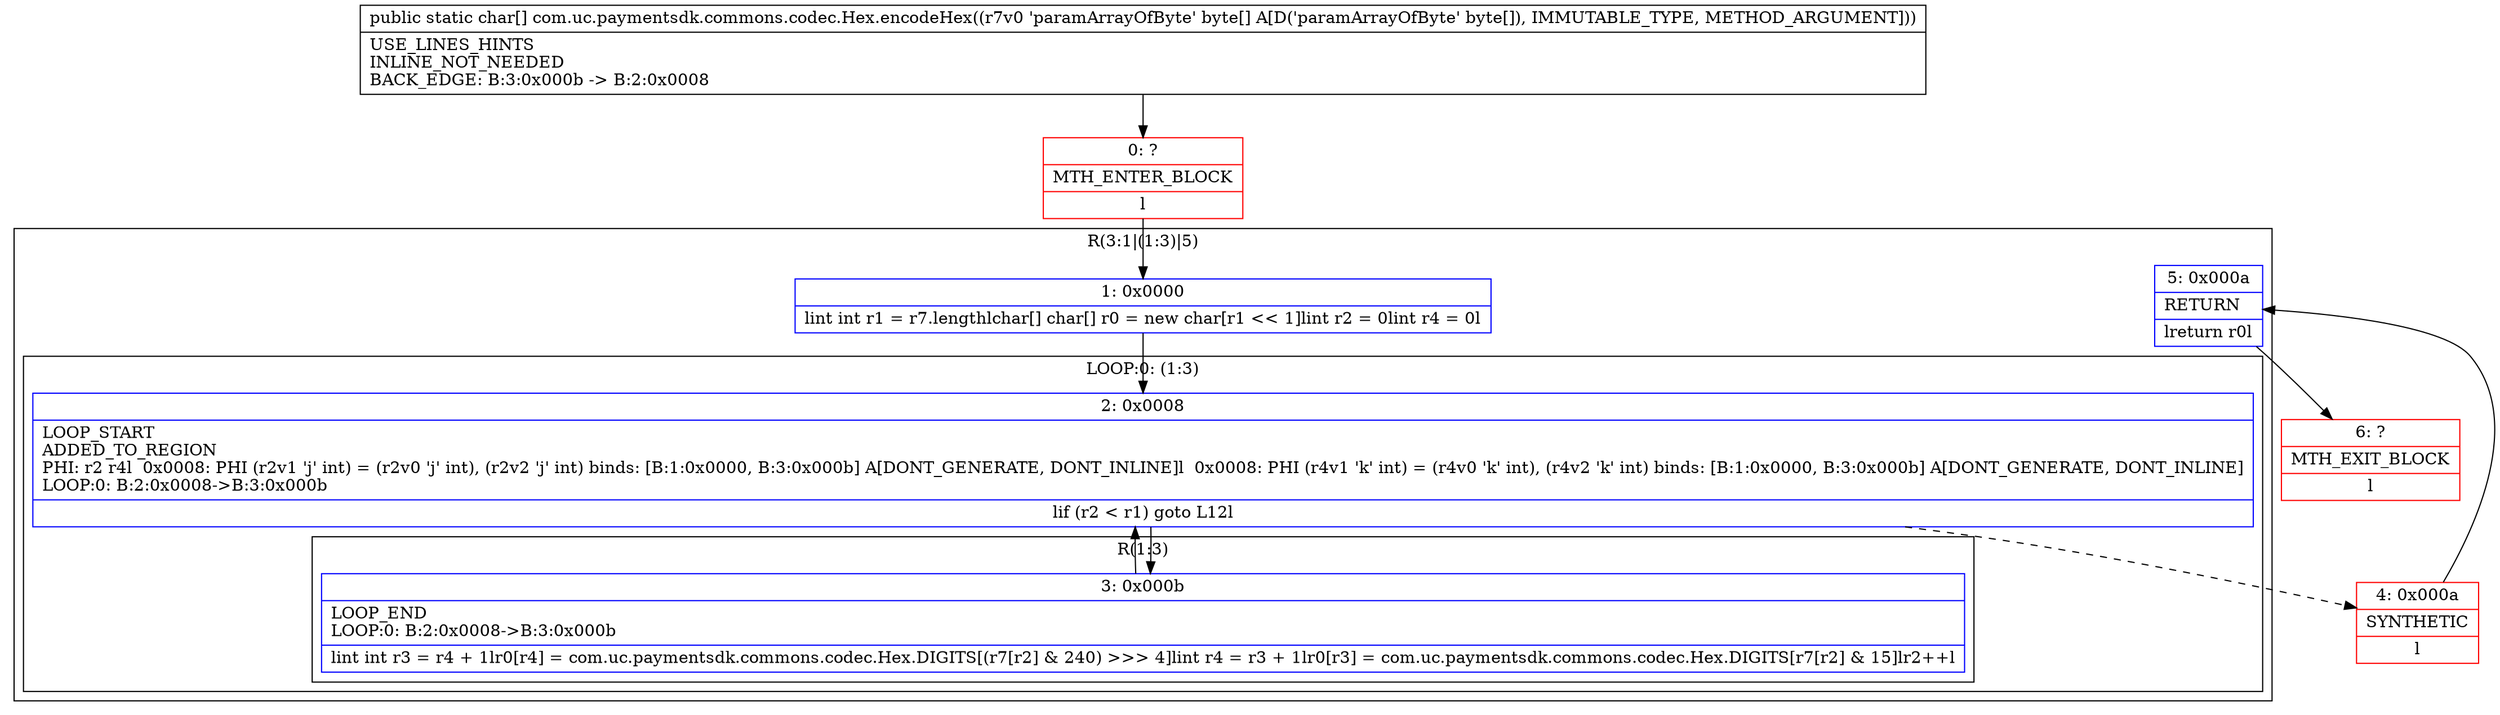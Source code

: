 digraph "CFG forcom.uc.paymentsdk.commons.codec.Hex.encodeHex([B)[C" {
subgraph cluster_Region_452153171 {
label = "R(3:1|(1:3)|5)";
node [shape=record,color=blue];
Node_1 [shape=record,label="{1\:\ 0x0000|lint int r1 = r7.lengthlchar[] char[] r0 = new char[r1 \<\< 1]lint r2 = 0lint r4 = 0l}"];
subgraph cluster_LoopRegion_445437249 {
label = "LOOP:0: (1:3)";
node [shape=record,color=blue];
Node_2 [shape=record,label="{2\:\ 0x0008|LOOP_START\lADDED_TO_REGION\lPHI: r2 r4l  0x0008: PHI (r2v1 'j' int) = (r2v0 'j' int), (r2v2 'j' int) binds: [B:1:0x0000, B:3:0x000b] A[DONT_GENERATE, DONT_INLINE]l  0x0008: PHI (r4v1 'k' int) = (r4v0 'k' int), (r4v2 'k' int) binds: [B:1:0x0000, B:3:0x000b] A[DONT_GENERATE, DONT_INLINE]\lLOOP:0: B:2:0x0008\-\>B:3:0x000b\l|lif (r2 \< r1) goto L12l}"];
subgraph cluster_Region_1161523222 {
label = "R(1:3)";
node [shape=record,color=blue];
Node_3 [shape=record,label="{3\:\ 0x000b|LOOP_END\lLOOP:0: B:2:0x0008\-\>B:3:0x000b\l|lint int r3 = r4 + 1lr0[r4] = com.uc.paymentsdk.commons.codec.Hex.DIGITS[(r7[r2] & 240) \>\>\> 4]lint r4 = r3 + 1lr0[r3] = com.uc.paymentsdk.commons.codec.Hex.DIGITS[r7[r2] & 15]lr2++l}"];
}
}
Node_5 [shape=record,label="{5\:\ 0x000a|RETURN\l|lreturn r0l}"];
}
Node_0 [shape=record,color=red,label="{0\:\ ?|MTH_ENTER_BLOCK\l|l}"];
Node_4 [shape=record,color=red,label="{4\:\ 0x000a|SYNTHETIC\l|l}"];
Node_6 [shape=record,color=red,label="{6\:\ ?|MTH_EXIT_BLOCK\l|l}"];
MethodNode[shape=record,label="{public static char[] com.uc.paymentsdk.commons.codec.Hex.encodeHex((r7v0 'paramArrayOfByte' byte[] A[D('paramArrayOfByte' byte[]), IMMUTABLE_TYPE, METHOD_ARGUMENT]))  | USE_LINES_HINTS\lINLINE_NOT_NEEDED\lBACK_EDGE: B:3:0x000b \-\> B:2:0x0008\l}"];
MethodNode -> Node_0;
Node_1 -> Node_2;
Node_2 -> Node_3;
Node_2 -> Node_4[style=dashed];
Node_3 -> Node_2;
Node_5 -> Node_6;
Node_0 -> Node_1;
Node_4 -> Node_5;
}

